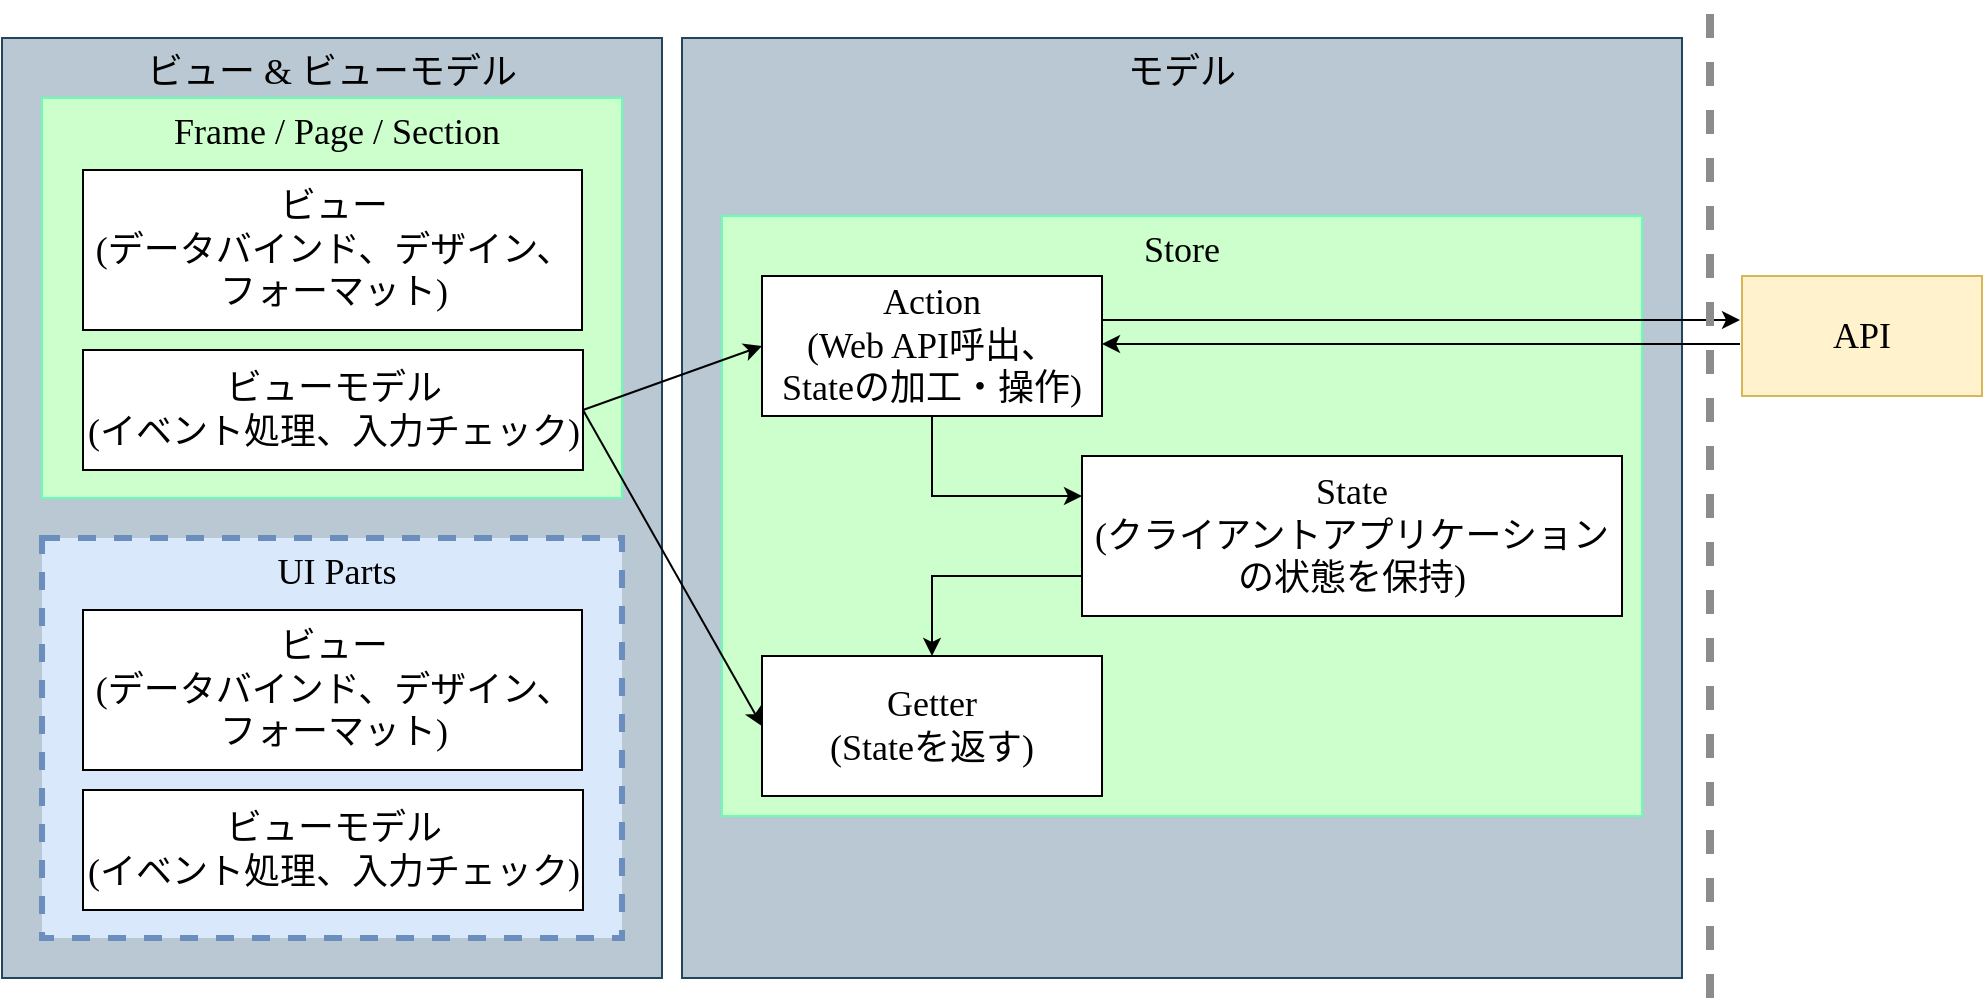 <mxfile>
    <diagram id="84NdiF0H10yS6leqJOjD" name="ページ1">
        <mxGraphModel dx="1583" dy="770" grid="1" gridSize="10" guides="1" tooltips="1" connect="1" arrows="1" fold="1" page="1" pageScale="1" pageWidth="827" pageHeight="1169" math="0" shadow="0">
            <root>
                <mxCell id="0"/>
                <mxCell id="1" parent="0"/>
                <mxCell id="2" value="ビュー &amp;amp; ビューモデル" style="rounded=0;whiteSpace=wrap;html=1;verticalAlign=top;fillColor=#bac8d3;strokeColor=#23445d;fontColor=#000000;fontSize=18;fontFamily=Noto Sans JP;fontSource=https%3A%2F%2Ffonts.googleapis.com%2Fcss%3Ffamily%3DNoto%2BSans%2BJP;" parent="1" vertex="1">
                    <mxGeometry x="90" y="60" width="330" height="470" as="geometry"/>
                </mxCell>
                <mxCell id="3" value="モデル" style="rounded=0;whiteSpace=wrap;html=1;verticalAlign=top;fillColor=#bac8d3;strokeColor=#23445d;fontColor=#000000;fontSize=18;fontFamily=Noto Sans JP;fontSource=https%3A%2F%2Ffonts.googleapis.com%2Fcss%3Ffamily%3DNoto%2BSans%2BJP;" parent="1" vertex="1">
                    <mxGeometry x="430" y="60" width="500" height="470" as="geometry"/>
                </mxCell>
                <mxCell id="4" value="Frame / Page / Section" style="rounded=0;whiteSpace=wrap;html=1;align=center;spacingLeft=5;fillColor=#CCFFCC;fontColor=#000000;strokeColor=#66FFB3;verticalAlign=top;fontSize=18;fontFamily=Noto Sans JP;fontSource=https%3A%2F%2Ffonts.googleapis.com%2Fcss%3Ffamily%3DNoto%2BSans%2BJP;" parent="1" vertex="1">
                    <mxGeometry x="110" y="90" width="290" height="200" as="geometry"/>
                </mxCell>
                <mxCell id="6" value="Store" style="rounded=0;whiteSpace=wrap;html=1;fontSize=18;verticalAlign=top;fillColor=#CCFFCC;strokeColor=#66FFB3;gradientColor=none;fontColor=#000000;fontFamily=Noto Sans JP;fontSource=https%3A%2F%2Ffonts.googleapis.com%2Fcss%3Ffamily%3DNoto%2BSans%2BJP;" parent="1" vertex="1">
                    <mxGeometry x="450" y="149" width="460" height="300" as="geometry"/>
                </mxCell>
                <mxCell id="7" value="ビュー&lt;br style=&quot;font-size: 18px&quot;&gt;(データバインド、デザイン、&lt;br&gt;フォーマット)" style="rounded=0;whiteSpace=wrap;html=1;fontSize=18;fontFamily=Noto Sans JP;fontSource=https%3A%2F%2Ffonts.googleapis.com%2Fcss%3Ffamily%3DNoto%2BSans%2BJP;" parent="1" vertex="1">
                    <mxGeometry x="130.5" y="126" width="249.5" height="80" as="geometry"/>
                </mxCell>
                <mxCell id="8" value="ビューモデル&lt;br style=&quot;font-size: 18px;&quot;&gt;(イベント処理、入力チェック)" style="rounded=0;whiteSpace=wrap;html=1;fontSize=18;fontFamily=Noto Sans JP;fontSource=https%3A%2F%2Ffonts.googleapis.com%2Fcss%3Ffamily%3DNoto%2BSans%2BJP;" parent="1" vertex="1">
                    <mxGeometry x="130.5" y="216" width="250" height="60" as="geometry"/>
                </mxCell>
                <mxCell id="11" value="Action&lt;br style=&quot;font-size: 18px;&quot;&gt;(Web API呼出、&lt;br style=&quot;font-size: 18px;&quot;&gt;Stateの加工・操作)" style="rounded=0;whiteSpace=wrap;html=1;fontSize=18;fontFamily=Noto Sans JP;fontSource=https%3A%2F%2Ffonts.googleapis.com%2Fcss%3Ffamily%3DNoto%2BSans%2BJP;" parent="1" vertex="1">
                    <mxGeometry x="470" y="179" width="170" height="70" as="geometry"/>
                </mxCell>
                <mxCell id="12" value="Getter&lt;br style=&quot;font-size: 18px;&quot;&gt;(Stateを返す)" style="rounded=0;whiteSpace=wrap;html=1;fontSize=18;fontFamily=Noto Sans JP;fontSource=https%3A%2F%2Ffonts.googleapis.com%2Fcss%3Ffamily%3DNoto%2BSans%2BJP;" parent="1" vertex="1">
                    <mxGeometry x="470" y="369" width="170" height="70" as="geometry"/>
                </mxCell>
                <mxCell id="13" value="State&lt;br style=&quot;font-size: 18px;&quot;&gt;(クライアントアプリケーションの状態を保持)" style="rounded=0;whiteSpace=wrap;html=1;fontSize=18;fontFamily=Noto Sans JP;fontSource=https%3A%2F%2Ffonts.googleapis.com%2Fcss%3Ffamily%3DNoto%2BSans%2BJP;" parent="1" vertex="1">
                    <mxGeometry x="630" y="269" width="270" height="80" as="geometry"/>
                </mxCell>
                <mxCell id="14" value="" style="endArrow=classic;html=1;fontSize=18;exitX=1;exitY=0.5;exitDx=0;exitDy=0;entryX=0;entryY=0.5;entryDx=0;entryDy=0;fontFamily=Noto Sans JP;fontSource=https%3A%2F%2Ffonts.googleapis.com%2Fcss%3Ffamily%3DNoto%2BSans%2BJP;" parent="1" source="8" target="11" edge="1">
                    <mxGeometry width="50" height="50" relative="1" as="geometry">
                        <mxPoint x="490" y="246" as="sourcePoint"/>
                        <mxPoint x="470" y="171" as="targetPoint"/>
                    </mxGeometry>
                </mxCell>
                <mxCell id="15" value="" style="endArrow=classic;html=1;fontSize=18;exitX=0.5;exitY=1;exitDx=0;exitDy=0;entryX=0;entryY=0.25;entryDx=0;entryDy=0;rounded=0;fontFamily=Noto Sans JP;fontSource=https%3A%2F%2Ffonts.googleapis.com%2Fcss%3Ffamily%3DNoto%2BSans%2BJP;" parent="1" source="11" target="13" edge="1">
                    <mxGeometry width="50" height="50" relative="1" as="geometry">
                        <mxPoint x="530" y="329" as="sourcePoint"/>
                        <mxPoint x="580" y="279" as="targetPoint"/>
                        <Array as="points">
                            <mxPoint x="555" y="289"/>
                        </Array>
                    </mxGeometry>
                </mxCell>
                <mxCell id="16" value="" style="endArrow=classic;html=1;fontSize=18;exitX=0;exitY=0.75;exitDx=0;exitDy=0;rounded=0;fontFamily=Noto Sans JP;fontSource=https%3A%2F%2Ffonts.googleapis.com%2Fcss%3Ffamily%3DNoto%2BSans%2BJP;" parent="1" source="13" target="12" edge="1">
                    <mxGeometry width="50" height="50" relative="1" as="geometry">
                        <mxPoint x="565" y="259" as="sourcePoint"/>
                        <mxPoint x="640" y="294" as="targetPoint"/>
                        <Array as="points">
                            <mxPoint x="555" y="329"/>
                        </Array>
                    </mxGeometry>
                </mxCell>
                <mxCell id="17" value="" style="endArrow=classic;html=1;fontSize=18;exitX=1;exitY=0.5;exitDx=0;exitDy=0;entryX=0;entryY=0.5;entryDx=0;entryDy=0;fontFamily=Noto Sans JP;fontSource=https%3A%2F%2Ffonts.googleapis.com%2Fcss%3Ffamily%3DNoto%2BSans%2BJP;" parent="1" source="8" target="12" edge="1">
                    <mxGeometry width="50" height="50" relative="1" as="geometry">
                        <mxPoint x="400.5" y="215" as="sourcePoint"/>
                        <mxPoint x="480" y="180" as="targetPoint"/>
                    </mxGeometry>
                </mxCell>
                <mxCell id="19" value="" style="endArrow=classic;html=1;fontSize=18;exitX=1;exitY=0.25;exitDx=0;exitDy=0;fontFamily=Noto Sans JP;fontSource=https%3A%2F%2Ffonts.googleapis.com%2Fcss%3Ffamily%3DNoto%2BSans%2BJP;" parent="1" edge="1">
                    <mxGeometry width="50" height="50" relative="1" as="geometry">
                        <mxPoint x="640" y="201" as="sourcePoint"/>
                        <mxPoint x="959" y="201" as="targetPoint"/>
                    </mxGeometry>
                </mxCell>
                <mxCell id="20" value="" style="endArrow=classic;html=1;fontSize=18;entryX=1;entryY=0.5;entryDx=0;entryDy=0;fontFamily=Noto Sans JP;fontSource=https%3A%2F%2Ffonts.googleapis.com%2Fcss%3Ffamily%3DNoto%2BSans%2BJP;" parent="1" edge="1">
                    <mxGeometry width="50" height="50" relative="1" as="geometry">
                        <mxPoint x="959" y="213" as="sourcePoint"/>
                        <mxPoint x="640" y="213" as="targetPoint"/>
                    </mxGeometry>
                </mxCell>
                <mxCell id="21" value="API" style="rounded=0;whiteSpace=wrap;html=1;fontSize=18;fillColor=#fff2cc;strokeColor=#d6b656;fontFamily=Noto Sans JP;fontSource=https%3A%2F%2Ffonts.googleapis.com%2Fcss%3Ffamily%3DNoto%2BSans%2BJP;" parent="1" vertex="1">
                    <mxGeometry x="960" y="179" width="120" height="60" as="geometry"/>
                </mxCell>
                <mxCell id="22" value="" style="endArrow=none;dashed=1;html=1;rounded=0;fontSize=18;strokeWidth=4;strokeColor=#8C8C8C;fontFamily=Noto Sans JP;fontSource=https%3A%2F%2Ffonts.googleapis.com%2Fcss%3Ffamily%3DNoto%2BSans%2BJP;" parent="1" edge="1">
                    <mxGeometry width="50" height="50" relative="1" as="geometry">
                        <mxPoint x="944" y="540" as="sourcePoint"/>
                        <mxPoint x="944" y="43" as="targetPoint"/>
                    </mxGeometry>
                </mxCell>
                <mxCell id="23" value="UI Parts" style="rounded=0;whiteSpace=wrap;html=1;align=center;spacingLeft=5;fillColor=#dae8fc;strokeColor=#6c8ebf;verticalAlign=top;fontSize=18;dashed=1;strokeWidth=3;fontFamily=Noto Sans JP;fontSource=https%3A%2F%2Ffonts.googleapis.com%2Fcss%3Ffamily%3DNoto%2BSans%2BJP;" vertex="1" parent="1">
                    <mxGeometry x="110" y="310" width="290" height="200" as="geometry"/>
                </mxCell>
                <mxCell id="24" value="ビュー&lt;br style=&quot;font-size: 18px&quot;&gt;(データバインド、デザイン、&lt;br&gt;フォーマット)" style="rounded=0;whiteSpace=wrap;html=1;fontSize=18;fontFamily=Noto Sans JP;fontSource=https%3A%2F%2Ffonts.googleapis.com%2Fcss%3Ffamily%3DNoto%2BSans%2BJP;" vertex="1" parent="1">
                    <mxGeometry x="130.5" y="346" width="249.5" height="80" as="geometry"/>
                </mxCell>
                <mxCell id="25" value="ビューモデル&lt;br style=&quot;font-size: 18px;&quot;&gt;(イベント処理、入力チェック)" style="rounded=0;whiteSpace=wrap;html=1;fontSize=18;fontFamily=Noto Sans JP;fontSource=https%3A%2F%2Ffonts.googleapis.com%2Fcss%3Ffamily%3DNoto%2BSans%2BJP;" vertex="1" parent="1">
                    <mxGeometry x="130.5" y="436" width="250" height="60" as="geometry"/>
                </mxCell>
            </root>
        </mxGraphModel>
    </diagram>
</mxfile>